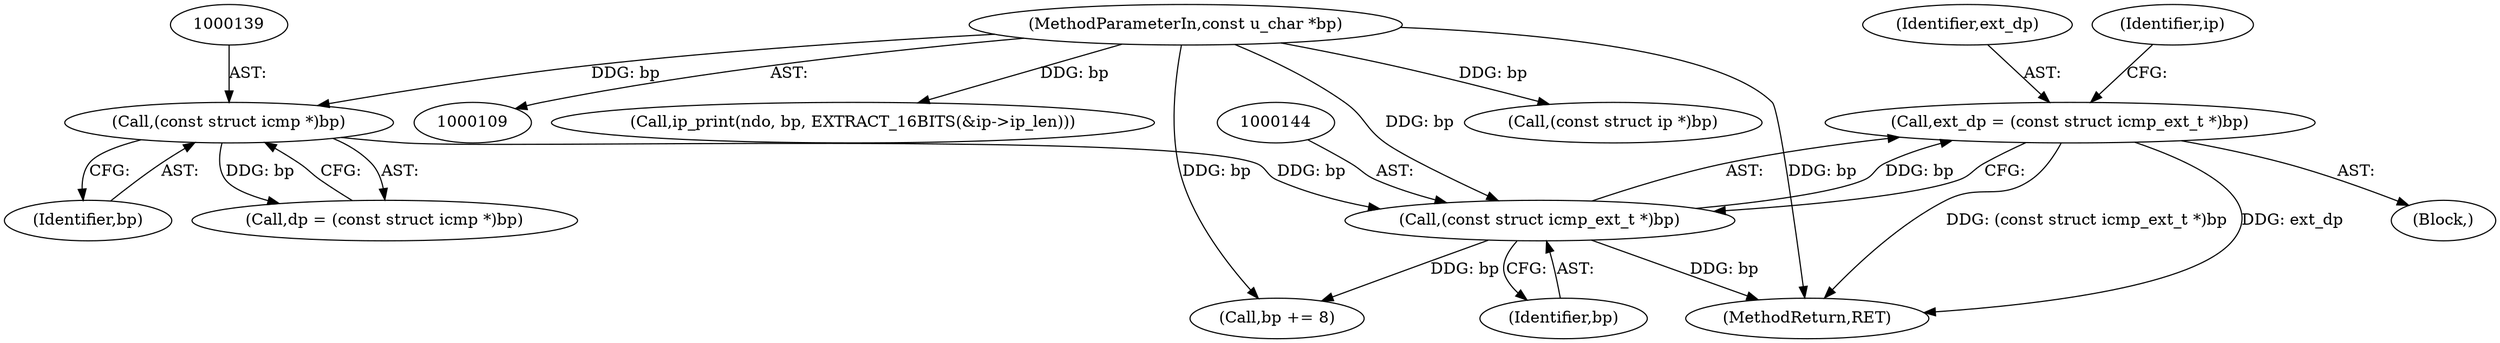 digraph "0_tcpdump_2b62d1dda41590db29368ec7ba5f4faf3464765a@pointer" {
"1000141" [label="(Call,ext_dp = (const struct icmp_ext_t *)bp)"];
"1000143" [label="(Call,(const struct icmp_ext_t *)bp)"];
"1000138" [label="(Call,(const struct icmp *)bp)"];
"1000111" [label="(MethodParameterIn,const u_char *bp)"];
"1000143" [label="(Call,(const struct icmp_ext_t *)bp)"];
"1000111" [label="(MethodParameterIn,const u_char *bp)"];
"1000115" [label="(Block,)"];
"1000136" [label="(Call,dp = (const struct icmp *)bp)"];
"1000959" [label="(Call,ip_print(ndo, bp, EXTRACT_16BITS(&ip->ip_len)))"];
"1000141" [label="(Call,ext_dp = (const struct icmp_ext_t *)bp)"];
"1000145" [label="(Identifier,bp)"];
"1000140" [label="(Identifier,bp)"];
"1000951" [label="(Call,(const struct ip *)bp)"];
"1001245" [label="(MethodReturn,RET)"];
"1000147" [label="(Identifier,ip)"];
"1000142" [label="(Identifier,ext_dp)"];
"1000138" [label="(Call,(const struct icmp *)bp)"];
"1000942" [label="(Call,bp += 8)"];
"1000141" -> "1000115"  [label="AST: "];
"1000141" -> "1000143"  [label="CFG: "];
"1000142" -> "1000141"  [label="AST: "];
"1000143" -> "1000141"  [label="AST: "];
"1000147" -> "1000141"  [label="CFG: "];
"1000141" -> "1001245"  [label="DDG: ext_dp"];
"1000141" -> "1001245"  [label="DDG: (const struct icmp_ext_t *)bp"];
"1000143" -> "1000141"  [label="DDG: bp"];
"1000143" -> "1000145"  [label="CFG: "];
"1000144" -> "1000143"  [label="AST: "];
"1000145" -> "1000143"  [label="AST: "];
"1000143" -> "1001245"  [label="DDG: bp"];
"1000138" -> "1000143"  [label="DDG: bp"];
"1000111" -> "1000143"  [label="DDG: bp"];
"1000143" -> "1000942"  [label="DDG: bp"];
"1000138" -> "1000136"  [label="AST: "];
"1000138" -> "1000140"  [label="CFG: "];
"1000139" -> "1000138"  [label="AST: "];
"1000140" -> "1000138"  [label="AST: "];
"1000136" -> "1000138"  [label="CFG: "];
"1000138" -> "1000136"  [label="DDG: bp"];
"1000111" -> "1000138"  [label="DDG: bp"];
"1000111" -> "1000109"  [label="AST: "];
"1000111" -> "1001245"  [label="DDG: bp"];
"1000111" -> "1000942"  [label="DDG: bp"];
"1000111" -> "1000951"  [label="DDG: bp"];
"1000111" -> "1000959"  [label="DDG: bp"];
}
